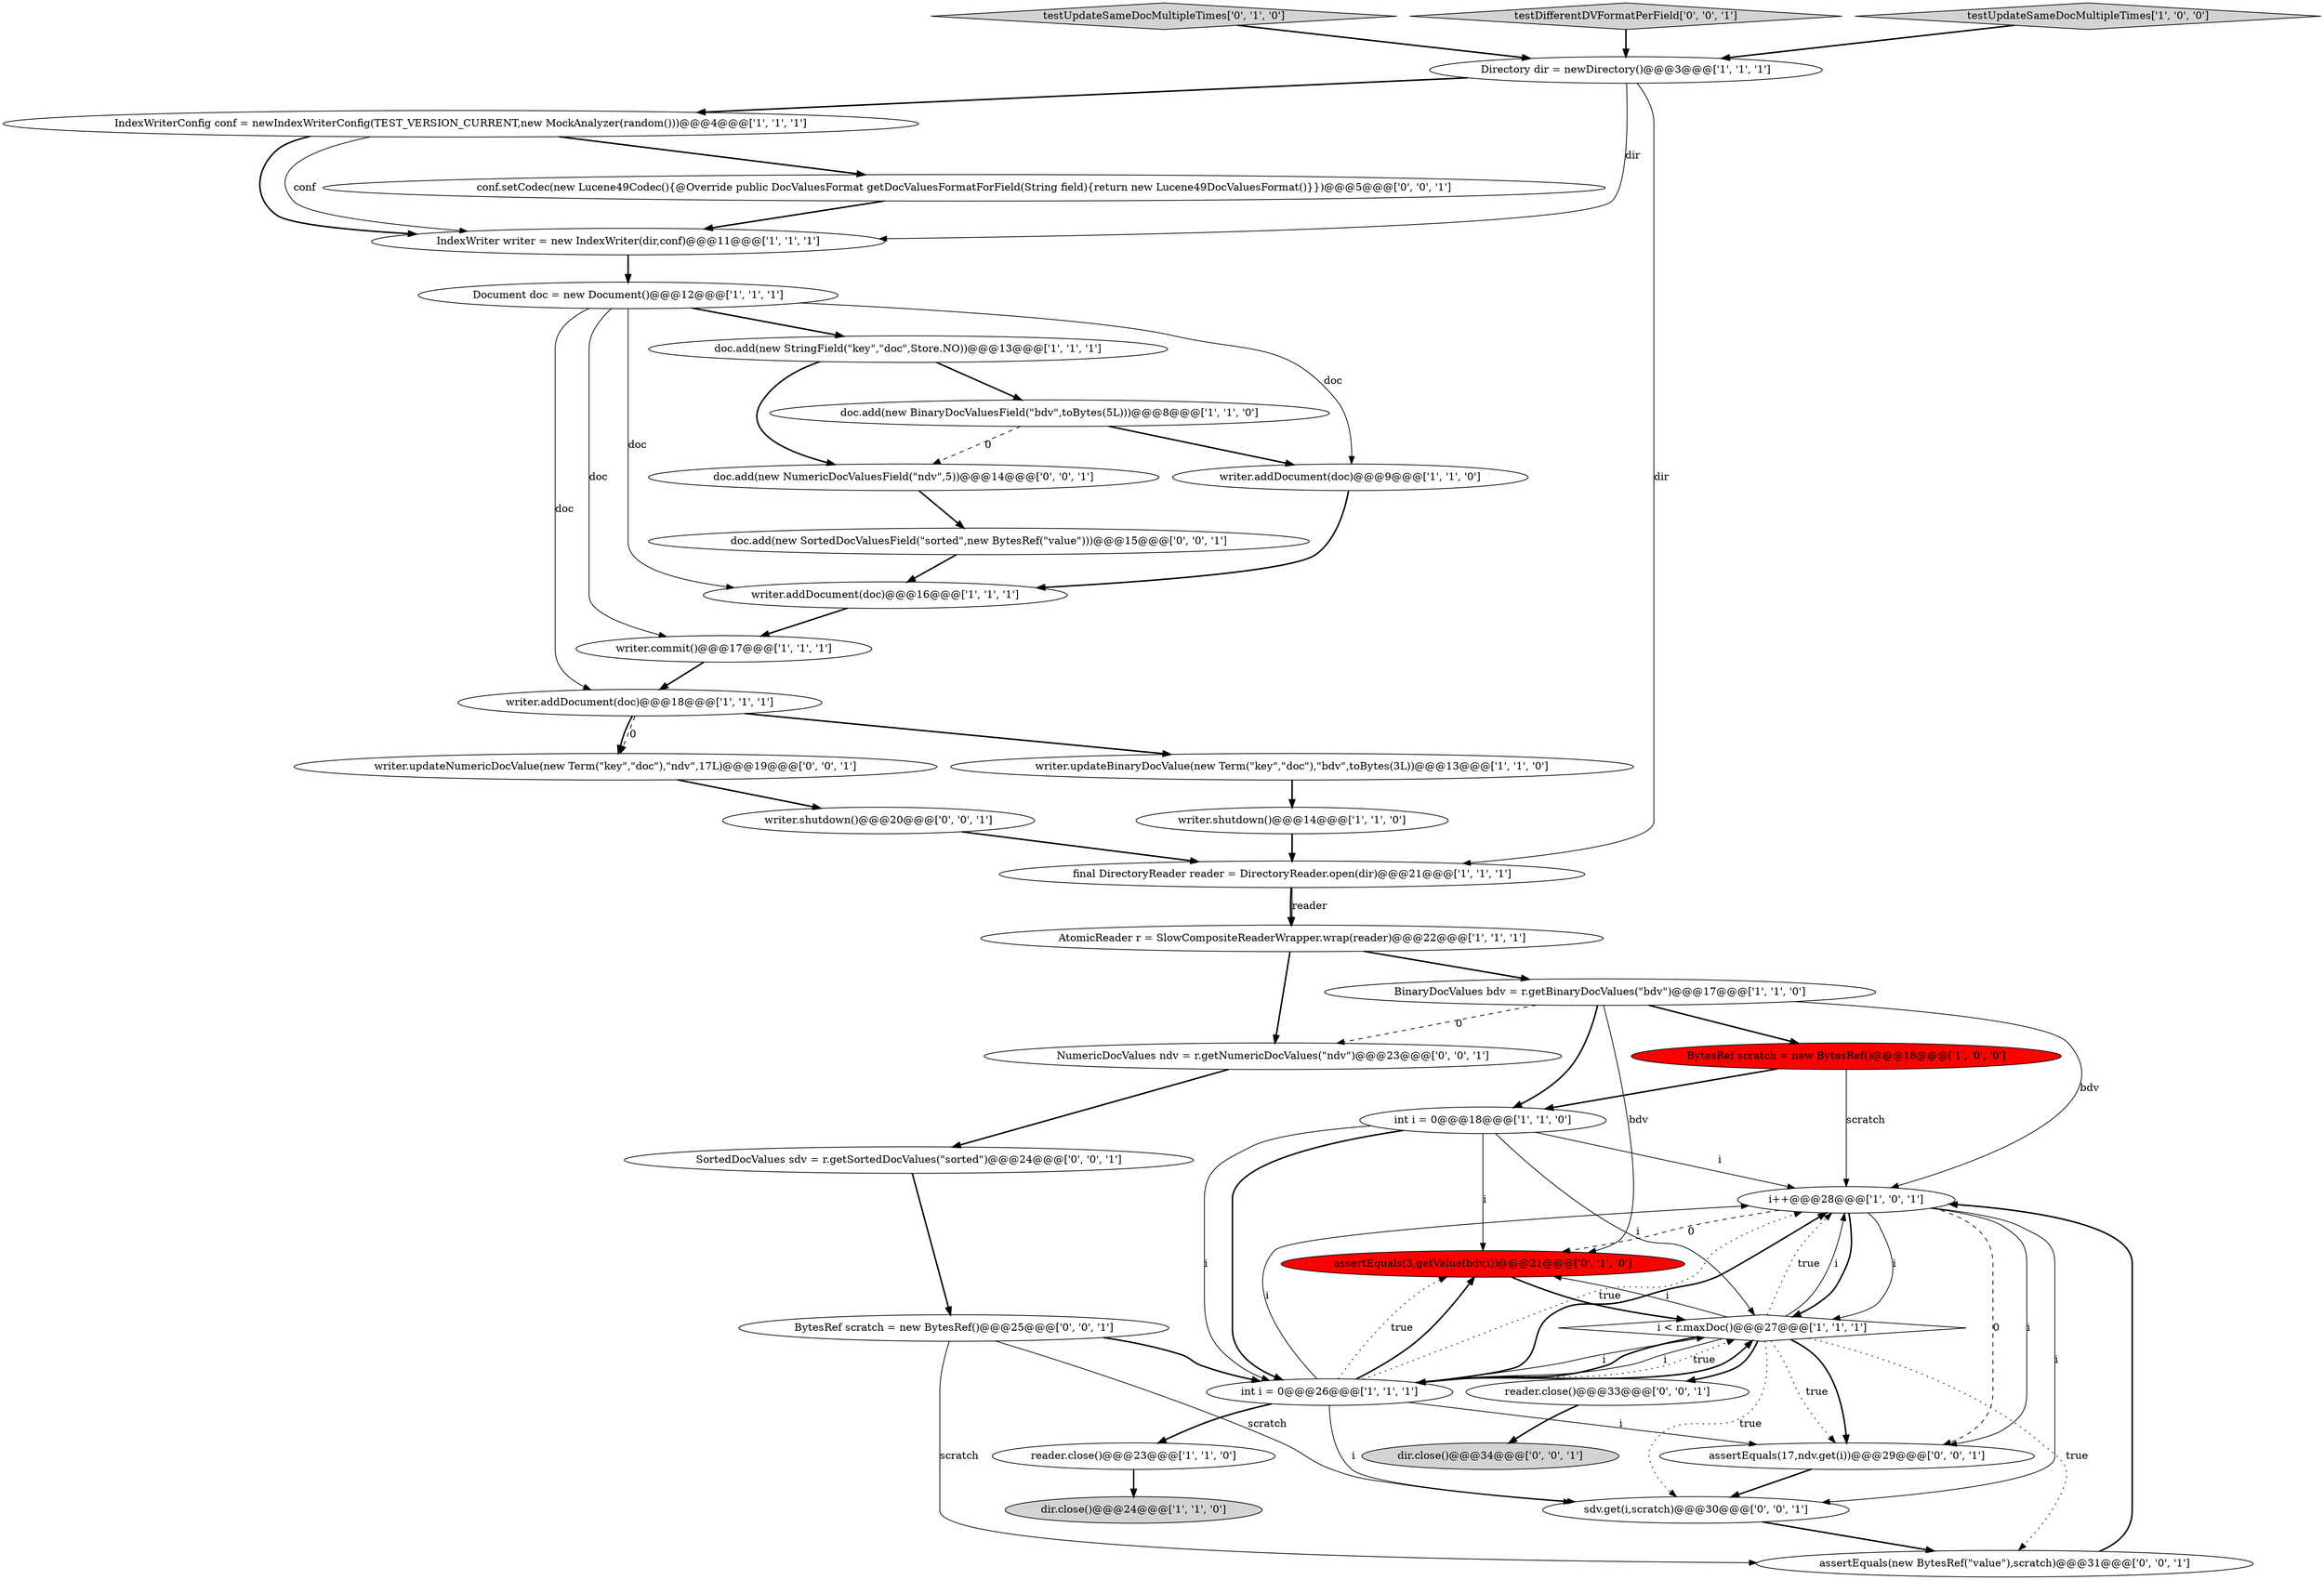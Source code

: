 digraph {
8 [style = filled, label = "doc.add(new BinaryDocValuesField(\"bdv\",toBytes(5L)))@@@8@@@['1', '1', '0']", fillcolor = white, shape = ellipse image = "AAA0AAABBB1BBB"];
4 [style = filled, label = "IndexWriter writer = new IndexWriter(dir,conf)@@@11@@@['1', '1', '1']", fillcolor = white, shape = ellipse image = "AAA0AAABBB1BBB"];
33 [style = filled, label = "assertEquals(17,ndv.get(i))@@@29@@@['0', '0', '1']", fillcolor = white, shape = ellipse image = "AAA0AAABBB3BBB"];
20 [style = filled, label = "BinaryDocValues bdv = r.getBinaryDocValues(\"bdv\")@@@17@@@['1', '1', '0']", fillcolor = white, shape = ellipse image = "AAA0AAABBB1BBB"];
27 [style = filled, label = "doc.add(new NumericDocValuesField(\"ndv\",5))@@@14@@@['0', '0', '1']", fillcolor = white, shape = ellipse image = "AAA0AAABBB3BBB"];
32 [style = filled, label = "BytesRef scratch = new BytesRef()@@@25@@@['0', '0', '1']", fillcolor = white, shape = ellipse image = "AAA0AAABBB3BBB"];
7 [style = filled, label = "reader.close()@@@23@@@['1', '1', '0']", fillcolor = white, shape = ellipse image = "AAA0AAABBB1BBB"];
19 [style = filled, label = "Document doc = new Document()@@@12@@@['1', '1', '1']", fillcolor = white, shape = ellipse image = "AAA0AAABBB1BBB"];
21 [style = filled, label = "int i = 0@@@18@@@['1', '1', '0']", fillcolor = white, shape = ellipse image = "AAA0AAABBB1BBB"];
22 [style = filled, label = "i++@@@28@@@['1', '0', '1']", fillcolor = white, shape = ellipse image = "AAA0AAABBB1BBB"];
10 [style = filled, label = "int i = 0@@@26@@@['1', '1', '1']", fillcolor = white, shape = ellipse image = "AAA0AAABBB1BBB"];
12 [style = filled, label = "doc.add(new StringField(\"key\",\"doc\",Store.NO))@@@13@@@['1', '1', '1']", fillcolor = white, shape = ellipse image = "AAA0AAABBB1BBB"];
23 [style = filled, label = "assertEquals(3,getValue(bdv,i))@@@21@@@['0', '1', '0']", fillcolor = red, shape = ellipse image = "AAA1AAABBB2BBB"];
24 [style = filled, label = "testUpdateSameDocMultipleTimes['0', '1', '0']", fillcolor = lightgray, shape = diamond image = "AAA0AAABBB2BBB"];
35 [style = filled, label = "sdv.get(i,scratch)@@@30@@@['0', '0', '1']", fillcolor = white, shape = ellipse image = "AAA0AAABBB3BBB"];
0 [style = filled, label = "final DirectoryReader reader = DirectoryReader.open(dir)@@@21@@@['1', '1', '1']", fillcolor = white, shape = ellipse image = "AAA0AAABBB1BBB"];
2 [style = filled, label = "writer.addDocument(doc)@@@16@@@['1', '1', '1']", fillcolor = white, shape = ellipse image = "AAA0AAABBB1BBB"];
34 [style = filled, label = "reader.close()@@@33@@@['0', '0', '1']", fillcolor = white, shape = ellipse image = "AAA0AAABBB3BBB"];
37 [style = filled, label = "writer.updateNumericDocValue(new Term(\"key\",\"doc\"),\"ndv\",17L)@@@19@@@['0', '0', '1']", fillcolor = white, shape = ellipse image = "AAA0AAABBB3BBB"];
15 [style = filled, label = "writer.commit()@@@17@@@['1', '1', '1']", fillcolor = white, shape = ellipse image = "AAA0AAABBB1BBB"];
28 [style = filled, label = "doc.add(new SortedDocValuesField(\"sorted\",new BytesRef(\"value\")))@@@15@@@['0', '0', '1']", fillcolor = white, shape = ellipse image = "AAA0AAABBB3BBB"];
26 [style = filled, label = "SortedDocValues sdv = r.getSortedDocValues(\"sorted\")@@@24@@@['0', '0', '1']", fillcolor = white, shape = ellipse image = "AAA0AAABBB3BBB"];
6 [style = filled, label = "writer.updateBinaryDocValue(new Term(\"key\",\"doc\"),\"bdv\",toBytes(3L))@@@13@@@['1', '1', '0']", fillcolor = white, shape = ellipse image = "AAA0AAABBB1BBB"];
13 [style = filled, label = "dir.close()@@@24@@@['1', '1', '0']", fillcolor = lightgray, shape = ellipse image = "AAA0AAABBB1BBB"];
1 [style = filled, label = "i < r.maxDoc()@@@27@@@['1', '1', '1']", fillcolor = white, shape = diamond image = "AAA0AAABBB1BBB"];
11 [style = filled, label = "IndexWriterConfig conf = newIndexWriterConfig(TEST_VERSION_CURRENT,new MockAnalyzer(random()))@@@4@@@['1', '1', '1']", fillcolor = white, shape = ellipse image = "AAA0AAABBB1BBB"];
14 [style = filled, label = "writer.addDocument(doc)@@@18@@@['1', '1', '1']", fillcolor = white, shape = ellipse image = "AAA0AAABBB1BBB"];
38 [style = filled, label = "assertEquals(new BytesRef(\"value\"),scratch)@@@31@@@['0', '0', '1']", fillcolor = white, shape = ellipse image = "AAA0AAABBB3BBB"];
3 [style = filled, label = "BytesRef scratch = new BytesRef()@@@18@@@['1', '0', '0']", fillcolor = red, shape = ellipse image = "AAA1AAABBB1BBB"];
36 [style = filled, label = "dir.close()@@@34@@@['0', '0', '1']", fillcolor = lightgray, shape = ellipse image = "AAA0AAABBB3BBB"];
17 [style = filled, label = "writer.addDocument(doc)@@@9@@@['1', '1', '0']", fillcolor = white, shape = ellipse image = "AAA0AAABBB1BBB"];
30 [style = filled, label = "conf.setCodec(new Lucene49Codec(){@Override public DocValuesFormat getDocValuesFormatForField(String field){return new Lucene49DocValuesFormat()}})@@@5@@@['0', '0', '1']", fillcolor = white, shape = ellipse image = "AAA0AAABBB3BBB"];
29 [style = filled, label = "testDifferentDVFormatPerField['0', '0', '1']", fillcolor = lightgray, shape = diamond image = "AAA0AAABBB3BBB"];
5 [style = filled, label = "AtomicReader r = SlowCompositeReaderWrapper.wrap(reader)@@@22@@@['1', '1', '1']", fillcolor = white, shape = ellipse image = "AAA0AAABBB1BBB"];
31 [style = filled, label = "NumericDocValues ndv = r.getNumericDocValues(\"ndv\")@@@23@@@['0', '0', '1']", fillcolor = white, shape = ellipse image = "AAA0AAABBB3BBB"];
9 [style = filled, label = "writer.shutdown()@@@14@@@['1', '1', '0']", fillcolor = white, shape = ellipse image = "AAA0AAABBB1BBB"];
18 [style = filled, label = "testUpdateSameDocMultipleTimes['1', '0', '0']", fillcolor = lightgray, shape = diamond image = "AAA0AAABBB1BBB"];
16 [style = filled, label = "Directory dir = newDirectory()@@@3@@@['1', '1', '1']", fillcolor = white, shape = ellipse image = "AAA0AAABBB1BBB"];
25 [style = filled, label = "writer.shutdown()@@@20@@@['0', '0', '1']", fillcolor = white, shape = ellipse image = "AAA0AAABBB3BBB"];
21->10 [style = bold, label=""];
19->14 [style = solid, label="doc"];
5->20 [style = bold, label=""];
27->28 [style = bold, label=""];
22->1 [style = solid, label="i"];
32->35 [style = solid, label="scratch"];
1->33 [style = bold, label=""];
2->15 [style = bold, label=""];
10->33 [style = solid, label="i"];
35->38 [style = bold, label=""];
10->1 [style = dotted, label="true"];
14->37 [style = bold, label=""];
1->35 [style = dotted, label="true"];
26->32 [style = bold, label=""];
19->12 [style = bold, label=""];
19->17 [style = solid, label="doc"];
1->22 [style = solid, label="i"];
1->22 [style = dotted, label="true"];
4->19 [style = bold, label=""];
22->23 [style = dashed, label="0"];
20->3 [style = bold, label=""];
10->7 [style = bold, label=""];
32->10 [style = bold, label=""];
8->17 [style = bold, label=""];
1->33 [style = dotted, label="true"];
10->23 [style = dotted, label="true"];
17->2 [style = bold, label=""];
34->36 [style = bold, label=""];
20->22 [style = solid, label="bdv"];
10->22 [style = solid, label="i"];
1->10 [style = solid, label="i"];
21->10 [style = solid, label="i"];
10->1 [style = bold, label=""];
29->16 [style = bold, label=""];
14->6 [style = bold, label=""];
11->30 [style = bold, label=""];
22->33 [style = solid, label="i"];
25->0 [style = bold, label=""];
14->37 [style = dashed, label="0"];
15->14 [style = bold, label=""];
10->35 [style = solid, label="i"];
22->33 [style = dashed, label="0"];
37->25 [style = bold, label=""];
11->4 [style = bold, label=""];
20->31 [style = dashed, label="0"];
22->35 [style = solid, label="i"];
10->1 [style = solid, label="i"];
1->23 [style = solid, label="i"];
31->26 [style = bold, label=""];
1->34 [style = bold, label=""];
10->23 [style = bold, label=""];
12->8 [style = bold, label=""];
3->21 [style = bold, label=""];
22->1 [style = bold, label=""];
21->22 [style = solid, label="i"];
21->1 [style = solid, label="i"];
1->38 [style = dotted, label="true"];
12->27 [style = bold, label=""];
0->5 [style = bold, label=""];
18->16 [style = bold, label=""];
7->13 [style = bold, label=""];
10->22 [style = bold, label=""];
33->35 [style = bold, label=""];
16->11 [style = bold, label=""];
9->0 [style = bold, label=""];
20->23 [style = solid, label="bdv"];
16->4 [style = solid, label="dir"];
16->0 [style = solid, label="dir"];
19->15 [style = solid, label="doc"];
20->21 [style = bold, label=""];
24->16 [style = bold, label=""];
28->2 [style = bold, label=""];
5->31 [style = bold, label=""];
0->5 [style = solid, label="reader"];
32->38 [style = solid, label="scratch"];
30->4 [style = bold, label=""];
11->4 [style = solid, label="conf"];
23->1 [style = bold, label=""];
10->22 [style = dotted, label="true"];
8->27 [style = dashed, label="0"];
19->2 [style = solid, label="doc"];
6->9 [style = bold, label=""];
38->22 [style = bold, label=""];
1->10 [style = bold, label=""];
21->23 [style = solid, label="i"];
3->22 [style = solid, label="scratch"];
}
